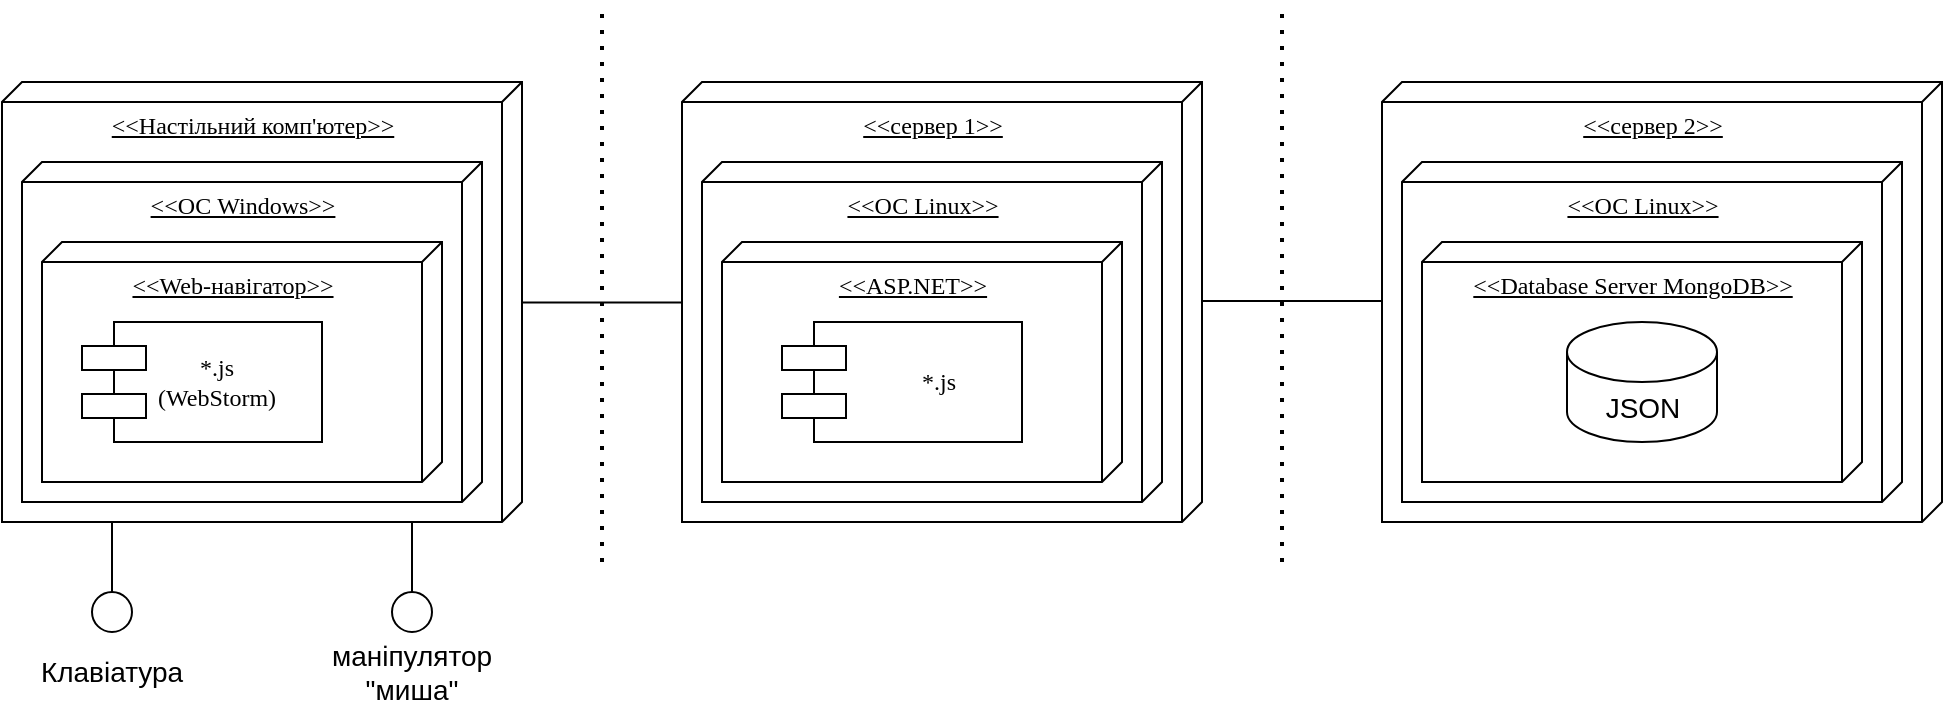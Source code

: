 <mxfile version="20.3.6" type="github">
  <diagram name="Page-1" id="5f0bae14-7c28-e335-631c-24af17079c00">
    <mxGraphModel dx="1376" dy="1644" grid="1" gridSize="10" guides="1" tooltips="1" connect="1" arrows="1" fold="1" page="1" pageScale="1" pageWidth="1100" pageHeight="850" background="none" math="0" shadow="0">
      <root>
        <mxCell id="0" />
        <mxCell id="1" parent="0" />
        <mxCell id="XWwifIwolFN-4ZtSvdo7-20" style="edgeStyle=orthogonalEdgeStyle;rounded=0;orthogonalLoop=1;jettySize=auto;html=1;entryX=0.502;entryY=1.002;entryDx=0;entryDy=0;entryPerimeter=0;fontSize=14;exitX=0.501;exitY=0;exitDx=0;exitDy=0;exitPerimeter=0;endArrow=none;endFill=0;" edge="1" parent="1" source="XWwifIwolFN-4ZtSvdo7-1" target="XWwifIwolFN-4ZtSvdo7-11">
          <mxGeometry relative="1" as="geometry">
            <Array as="points">
              <mxPoint x="361" y="-330" />
            </Array>
          </mxGeometry>
        </mxCell>
        <mxCell id="XWwifIwolFN-4ZtSvdo7-21" style="edgeStyle=orthogonalEdgeStyle;rounded=0;orthogonalLoop=1;jettySize=auto;html=1;fontSize=14;exitX=0.498;exitY=0;exitDx=0;exitDy=0;exitPerimeter=0;endArrow=none;endFill=0;entryX=0.498;entryY=1;entryDx=0;entryDy=0;entryPerimeter=0;" edge="1" parent="1" source="XWwifIwolFN-4ZtSvdo7-11" target="XWwifIwolFN-4ZtSvdo7-15">
          <mxGeometry relative="1" as="geometry">
            <mxPoint x="760.66" y="-330.34" as="sourcePoint" />
            <mxPoint x="680" y="-310" as="targetPoint" />
            <Array as="points" />
          </mxGeometry>
        </mxCell>
        <mxCell id="XWwifIwolFN-4ZtSvdo7-23" value="" style="group" vertex="1" connectable="0" parent="1">
          <mxGeometry x="20" y="-440" width="260" height="220" as="geometry" />
        </mxCell>
        <mxCell id="XWwifIwolFN-4ZtSvdo7-1" value="&amp;lt;&amp;lt;Настільний комп&#39;ютер&amp;gt;&amp;gt;" style="verticalAlign=top;align=center;spacingTop=8;spacingLeft=2;spacingRight=12;shape=cube;size=10;direction=south;fontStyle=4;html=1;rounded=0;shadow=0;comic=0;labelBackgroundColor=none;strokeWidth=1;fontFamily=Verdana;fontSize=12" vertex="1" parent="XWwifIwolFN-4ZtSvdo7-23">
          <mxGeometry width="260" height="220" as="geometry" />
        </mxCell>
        <mxCell id="XWwifIwolFN-4ZtSvdo7-2" value="&amp;lt;&amp;lt;ОС Windows&amp;gt;&amp;gt;" style="verticalAlign=top;align=center;spacingTop=8;spacingLeft=2;spacingRight=12;shape=cube;size=10;direction=south;fontStyle=4;html=1;rounded=0;shadow=0;comic=0;labelBackgroundColor=none;strokeWidth=1;fontFamily=Verdana;fontSize=12" vertex="1" parent="XWwifIwolFN-4ZtSvdo7-23">
          <mxGeometry x="10" y="40" width="230" height="170" as="geometry" />
        </mxCell>
        <mxCell id="XWwifIwolFN-4ZtSvdo7-3" value="&amp;lt;&amp;lt;Web-навігатор&amp;gt;&amp;gt;" style="verticalAlign=top;align=center;spacingTop=8;spacingLeft=2;spacingRight=12;shape=cube;size=10;direction=south;fontStyle=4;html=1;rounded=0;shadow=0;comic=0;labelBackgroundColor=none;strokeWidth=1;fontFamily=Verdana;fontSize=12" vertex="1" parent="XWwifIwolFN-4ZtSvdo7-23">
          <mxGeometry x="20" y="80" width="200" height="120" as="geometry" />
        </mxCell>
        <mxCell id="XWwifIwolFN-4ZtSvdo7-4" value="&lt;div style=&quot;text-align: center;&quot;&gt;&lt;span style=&quot;background-color: initial;&quot;&gt;*.js&lt;/span&gt;&lt;/div&gt;&lt;div style=&quot;text-align: center;&quot;&gt;&lt;span style=&quot;background-color: initial;&quot;&gt;(WebStorm)&lt;/span&gt;&lt;/div&gt;" style="shape=component;align=left;spacingLeft=36;rounded=0;shadow=0;comic=0;labelBackgroundColor=none;strokeWidth=1;fontFamily=Verdana;fontSize=12;html=1;" vertex="1" parent="XWwifIwolFN-4ZtSvdo7-23">
          <mxGeometry x="40" y="120" width="120" height="60" as="geometry" />
        </mxCell>
        <mxCell id="XWwifIwolFN-4ZtSvdo7-24" value="" style="group" vertex="1" connectable="0" parent="1">
          <mxGeometry x="710" y="-440" width="280" height="220" as="geometry" />
        </mxCell>
        <mxCell id="XWwifIwolFN-4ZtSvdo7-15" value="&amp;lt;&amp;lt;сервер 2&amp;gt;&amp;gt;" style="verticalAlign=top;align=center;spacingTop=8;spacingLeft=2;spacingRight=12;shape=cube;size=10;direction=south;fontStyle=4;html=1;rounded=0;shadow=0;comic=0;labelBackgroundColor=none;strokeWidth=1;fontFamily=Verdana;fontSize=12" vertex="1" parent="XWwifIwolFN-4ZtSvdo7-24">
          <mxGeometry width="280" height="220" as="geometry" />
        </mxCell>
        <mxCell id="XWwifIwolFN-4ZtSvdo7-16" value="&amp;lt;&amp;lt;ОС Linux&amp;gt;&amp;gt;" style="verticalAlign=top;align=center;spacingTop=8;spacingLeft=2;spacingRight=12;shape=cube;size=10;direction=south;fontStyle=4;html=1;rounded=0;shadow=0;comic=0;labelBackgroundColor=none;strokeWidth=1;fontFamily=Verdana;fontSize=12" vertex="1" parent="XWwifIwolFN-4ZtSvdo7-24">
          <mxGeometry x="10" y="40" width="250" height="170" as="geometry" />
        </mxCell>
        <mxCell id="XWwifIwolFN-4ZtSvdo7-17" value="&amp;lt;&amp;lt;Database Server MongoDB&amp;gt;&amp;gt;" style="verticalAlign=top;align=center;spacingTop=8;spacingLeft=2;spacingRight=12;shape=cube;size=10;direction=south;fontStyle=4;html=1;rounded=0;shadow=0;comic=0;labelBackgroundColor=none;strokeWidth=1;fontFamily=Verdana;fontSize=12" vertex="1" parent="XWwifIwolFN-4ZtSvdo7-24">
          <mxGeometry x="20" y="80" width="220" height="120" as="geometry" />
        </mxCell>
        <mxCell id="XWwifIwolFN-4ZtSvdo7-22" value="JSON" style="shape=cylinder3;whiteSpace=wrap;html=1;boundedLbl=1;backgroundOutline=1;size=15;fontSize=14;" vertex="1" parent="XWwifIwolFN-4ZtSvdo7-24">
          <mxGeometry x="92.5" y="120" width="75" height="60" as="geometry" />
        </mxCell>
        <mxCell id="XWwifIwolFN-4ZtSvdo7-25" value="" style="group" vertex="1" connectable="0" parent="1">
          <mxGeometry x="360" y="-440" width="260" height="220" as="geometry" />
        </mxCell>
        <mxCell id="XWwifIwolFN-4ZtSvdo7-11" value="&amp;lt;&amp;lt;сервер 1&amp;gt;&amp;gt;" style="verticalAlign=top;align=center;spacingTop=8;spacingLeft=2;spacingRight=12;shape=cube;size=10;direction=south;fontStyle=4;html=1;rounded=0;shadow=0;comic=0;labelBackgroundColor=none;strokeWidth=1;fontFamily=Verdana;fontSize=12" vertex="1" parent="XWwifIwolFN-4ZtSvdo7-25">
          <mxGeometry width="260" height="220" as="geometry" />
        </mxCell>
        <mxCell id="XWwifIwolFN-4ZtSvdo7-12" value="&amp;lt;&amp;lt;ОС Linux&amp;gt;&amp;gt;" style="verticalAlign=top;align=center;spacingTop=8;spacingLeft=2;spacingRight=12;shape=cube;size=10;direction=south;fontStyle=4;html=1;rounded=0;shadow=0;comic=0;labelBackgroundColor=none;strokeWidth=1;fontFamily=Verdana;fontSize=12" vertex="1" parent="XWwifIwolFN-4ZtSvdo7-25">
          <mxGeometry x="10" y="40" width="230" height="170" as="geometry" />
        </mxCell>
        <mxCell id="XWwifIwolFN-4ZtSvdo7-13" value="&amp;lt;&amp;lt;ASP.NET&amp;gt;&amp;gt;" style="verticalAlign=top;align=center;spacingTop=8;spacingLeft=2;spacingRight=12;shape=cube;size=10;direction=south;fontStyle=4;html=1;rounded=0;shadow=0;comic=0;labelBackgroundColor=none;strokeWidth=1;fontFamily=Verdana;fontSize=12" vertex="1" parent="XWwifIwolFN-4ZtSvdo7-25">
          <mxGeometry x="20" y="80" width="200" height="120" as="geometry" />
        </mxCell>
        <mxCell id="XWwifIwolFN-4ZtSvdo7-14" value="&lt;div style=&quot;&quot;&gt;&lt;span style=&quot;background-color: initial;&quot;&gt;*.js&lt;/span&gt;&lt;/div&gt;" style="shape=component;align=center;spacingLeft=36;rounded=0;shadow=0;comic=0;labelBackgroundColor=none;strokeWidth=1;fontFamily=Verdana;fontSize=12;html=1;" vertex="1" parent="XWwifIwolFN-4ZtSvdo7-25">
          <mxGeometry x="50" y="120" width="120" height="60" as="geometry" />
        </mxCell>
        <mxCell id="XWwifIwolFN-4ZtSvdo7-26" value="" style="group" vertex="1" connectable="0" parent="1">
          <mxGeometry x="190" y="-220" width="70" height="90" as="geometry" />
        </mxCell>
        <mxCell id="XWwifIwolFN-4ZtSvdo7-7" value="" style="ellipse;whiteSpace=wrap;html=1;rounded=0;shadow=0;comic=0;labelBackgroundColor=none;strokeWidth=1;fontFamily=Verdana;fontSize=12;align=center;" vertex="1" parent="XWwifIwolFN-4ZtSvdo7-26">
          <mxGeometry x="25" y="35" width="20" height="20" as="geometry" />
        </mxCell>
        <mxCell id="XWwifIwolFN-4ZtSvdo7-8" style="edgeStyle=elbowEdgeStyle;rounded=0;html=1;labelBackgroundColor=none;startArrow=none;startFill=0;startSize=8;endArrow=none;endFill=0;endSize=16;fontFamily=Verdana;fontSize=12;" edge="1" source="XWwifIwolFN-4ZtSvdo7-7" parent="XWwifIwolFN-4ZtSvdo7-26">
          <mxGeometry relative="1" as="geometry">
            <mxPoint x="35" as="targetPoint" />
          </mxGeometry>
        </mxCell>
        <mxCell id="XWwifIwolFN-4ZtSvdo7-10" value="&lt;font style=&quot;font-size: 14px;&quot;&gt;маніпулятор&lt;br&gt;&quot;миша&quot;&lt;/font&gt;" style="text;html=1;strokeColor=none;fillColor=none;align=center;verticalAlign=middle;whiteSpace=wrap;rounded=0;" vertex="1" parent="XWwifIwolFN-4ZtSvdo7-26">
          <mxGeometry y="60" width="70" height="30" as="geometry" />
        </mxCell>
        <mxCell id="XWwifIwolFN-4ZtSvdo7-27" value="" style="group" vertex="1" connectable="0" parent="1">
          <mxGeometry x="40" y="-220" width="70" height="90" as="geometry" />
        </mxCell>
        <mxCell id="XWwifIwolFN-4ZtSvdo7-5" value="" style="ellipse;whiteSpace=wrap;html=1;rounded=0;shadow=0;comic=0;labelBackgroundColor=none;strokeWidth=1;fontFamily=Verdana;fontSize=12;align=center;" vertex="1" parent="XWwifIwolFN-4ZtSvdo7-27">
          <mxGeometry x="25" y="35" width="20" height="20" as="geometry" />
        </mxCell>
        <mxCell id="XWwifIwolFN-4ZtSvdo7-6" style="edgeStyle=elbowEdgeStyle;rounded=0;html=1;labelBackgroundColor=none;startArrow=none;startFill=0;startSize=8;endArrow=none;endFill=0;endSize=16;fontFamily=Verdana;fontSize=12;" edge="1" source="XWwifIwolFN-4ZtSvdo7-5" parent="XWwifIwolFN-4ZtSvdo7-27">
          <mxGeometry relative="1" as="geometry">
            <mxPoint x="35" as="targetPoint" />
          </mxGeometry>
        </mxCell>
        <mxCell id="XWwifIwolFN-4ZtSvdo7-9" value="&lt;font style=&quot;font-size: 14px;&quot;&gt;Клавіатура&lt;/font&gt;" style="text;html=1;strokeColor=none;fillColor=none;align=center;verticalAlign=middle;whiteSpace=wrap;rounded=0;" vertex="1" parent="XWwifIwolFN-4ZtSvdo7-27">
          <mxGeometry y="60" width="70" height="30" as="geometry" />
        </mxCell>
        <mxCell id="XWwifIwolFN-4ZtSvdo7-29" value="" style="endArrow=none;dashed=1;html=1;dashPattern=1 3;strokeWidth=2;rounded=0;fontSize=14;" edge="1" parent="1">
          <mxGeometry width="50" height="50" relative="1" as="geometry">
            <mxPoint x="320" y="-200" as="sourcePoint" />
            <mxPoint x="320" y="-480" as="targetPoint" />
          </mxGeometry>
        </mxCell>
        <mxCell id="XWwifIwolFN-4ZtSvdo7-30" value="" style="endArrow=none;dashed=1;html=1;dashPattern=1 3;strokeWidth=2;rounded=0;fontSize=14;" edge="1" parent="1">
          <mxGeometry width="50" height="50" relative="1" as="geometry">
            <mxPoint x="660" y="-200" as="sourcePoint" />
            <mxPoint x="660" y="-480" as="targetPoint" />
          </mxGeometry>
        </mxCell>
      </root>
    </mxGraphModel>
  </diagram>
</mxfile>
